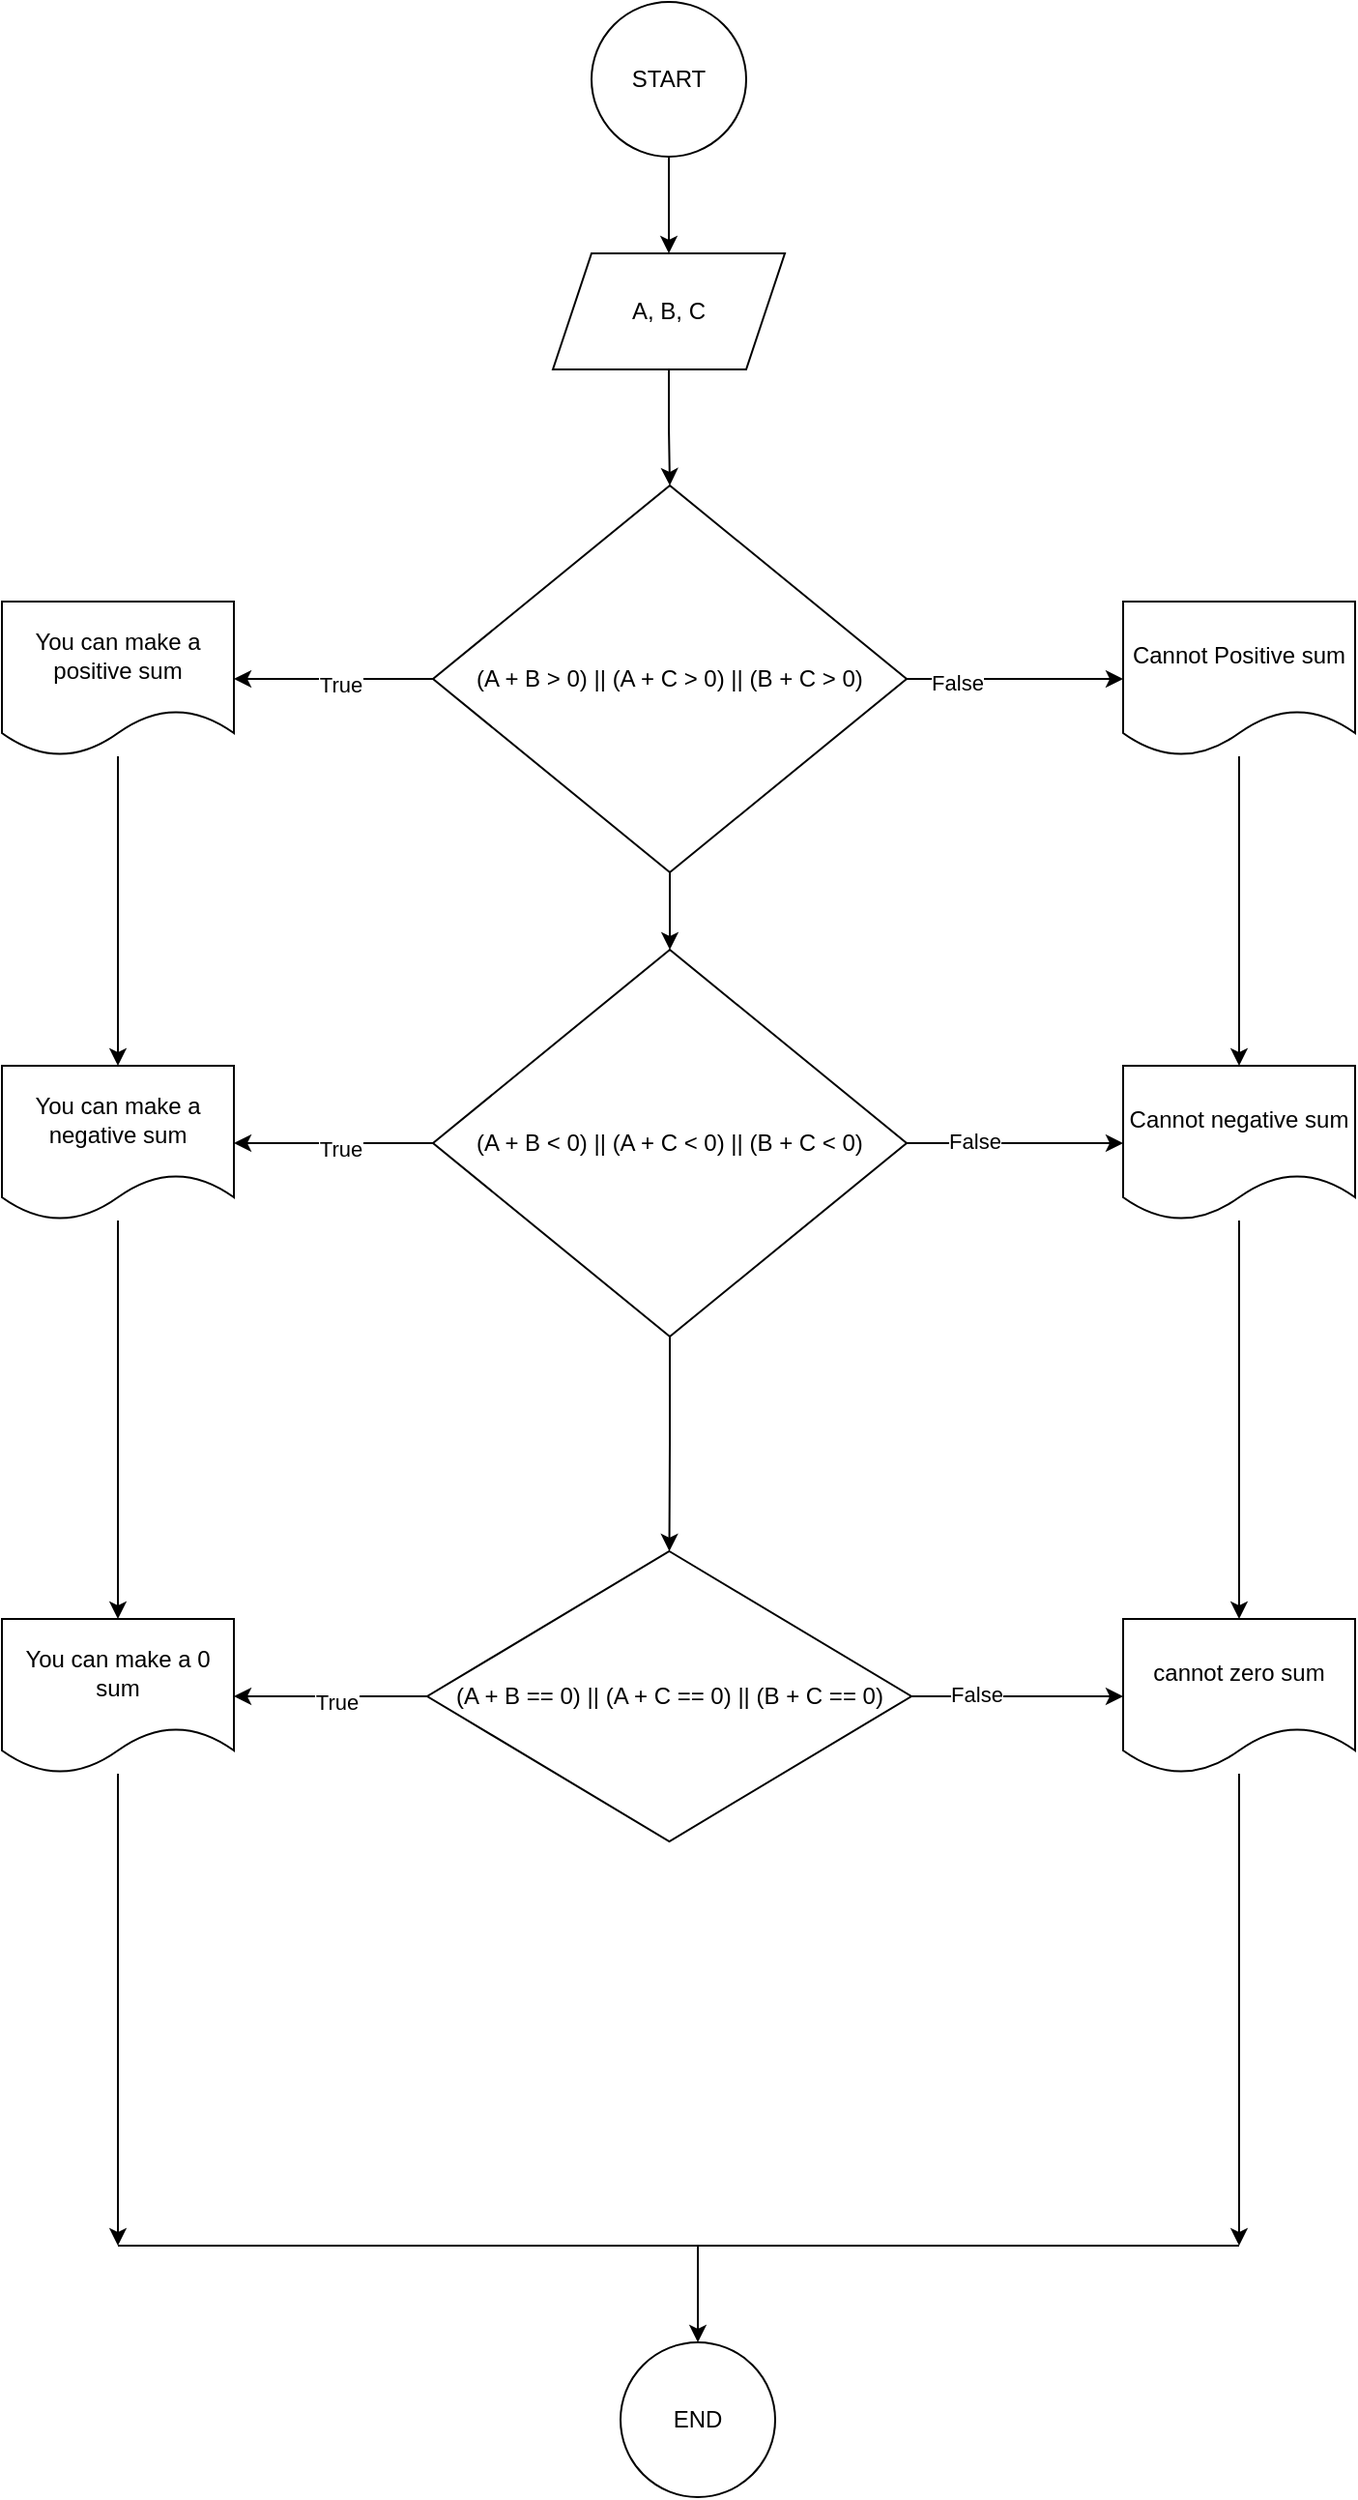 <mxfile version="22.0.8" type="github">
  <diagram name="Page-1" id="dupmiteCSw0VlSraGn7n">
    <mxGraphModel dx="1312" dy="881" grid="1" gridSize="10" guides="1" tooltips="1" connect="1" arrows="1" fold="1" page="1" pageScale="1" pageWidth="850" pageHeight="1100" math="0" shadow="0">
      <root>
        <mxCell id="0" />
        <mxCell id="1" parent="0" />
        <mxCell id="8vLML9S93yB9wI66CGz1-3" style="edgeStyle=orthogonalEdgeStyle;rounded=0;orthogonalLoop=1;jettySize=auto;html=1;" parent="1" source="8vLML9S93yB9wI66CGz1-1" target="8vLML9S93yB9wI66CGz1-2" edge="1">
          <mxGeometry relative="1" as="geometry" />
        </mxCell>
        <mxCell id="8vLML9S93yB9wI66CGz1-1" value="START" style="ellipse;whiteSpace=wrap;html=1;aspect=fixed;" parent="1" vertex="1">
          <mxGeometry x="385" width="80" height="80" as="geometry" />
        </mxCell>
        <mxCell id="8vLML9S93yB9wI66CGz1-5" value="" style="edgeStyle=orthogonalEdgeStyle;rounded=0;orthogonalLoop=1;jettySize=auto;html=1;" parent="1" source="8vLML9S93yB9wI66CGz1-2" target="2UiPsvEgunHZx74SgMW9-3" edge="1">
          <mxGeometry relative="1" as="geometry">
            <mxPoint x="425" y="250" as="targetPoint" />
          </mxGeometry>
        </mxCell>
        <mxCell id="8vLML9S93yB9wI66CGz1-2" value="A, B, C" style="shape=parallelogram;perimeter=parallelogramPerimeter;whiteSpace=wrap;html=1;fixedSize=1;" parent="1" vertex="1">
          <mxGeometry x="365" y="130" width="120" height="60" as="geometry" />
        </mxCell>
        <mxCell id="2UiPsvEgunHZx74SgMW9-4" style="edgeStyle=orthogonalEdgeStyle;rounded=0;orthogonalLoop=1;jettySize=auto;html=1;" parent="1" source="2UiPsvEgunHZx74SgMW9-3" target="2UiPsvEgunHZx74SgMW9-5" edge="1">
          <mxGeometry relative="1" as="geometry">
            <mxPoint x="160" y="350" as="targetPoint" />
          </mxGeometry>
        </mxCell>
        <mxCell id="2UiPsvEgunHZx74SgMW9-6" value="True" style="edgeLabel;html=1;align=center;verticalAlign=middle;resizable=0;points=[];" parent="2UiPsvEgunHZx74SgMW9-4" vertex="1" connectable="0">
          <mxGeometry x="-0.06" y="3" relative="1" as="geometry">
            <mxPoint as="offset" />
          </mxGeometry>
        </mxCell>
        <mxCell id="2UiPsvEgunHZx74SgMW9-8" value="" style="edgeStyle=orthogonalEdgeStyle;rounded=0;orthogonalLoop=1;jettySize=auto;html=1;exitX=1;exitY=0.5;exitDx=0;exitDy=0;" parent="1" source="2UiPsvEgunHZx74SgMW9-3" target="1UahIKIq9Ut_yr-t-uE0-4" edge="1">
          <mxGeometry relative="1" as="geometry">
            <mxPoint x="730" y="350" as="targetPoint" />
          </mxGeometry>
        </mxCell>
        <mxCell id="2UiPsvEgunHZx74SgMW9-9" value="False" style="edgeLabel;html=1;align=center;verticalAlign=middle;resizable=0;points=[];" parent="2UiPsvEgunHZx74SgMW9-8" vertex="1" connectable="0">
          <mxGeometry x="-0.533" y="-2" relative="1" as="geometry">
            <mxPoint as="offset" />
          </mxGeometry>
        </mxCell>
        <mxCell id="1UahIKIq9Ut_yr-t-uE0-5" style="edgeStyle=orthogonalEdgeStyle;rounded=0;orthogonalLoop=1;jettySize=auto;html=1;entryX=0.5;entryY=0;entryDx=0;entryDy=0;" edge="1" parent="1" source="2UiPsvEgunHZx74SgMW9-3" target="2UiPsvEgunHZx74SgMW9-7">
          <mxGeometry relative="1" as="geometry" />
        </mxCell>
        <mxCell id="2UiPsvEgunHZx74SgMW9-3" value="(A + B &amp;gt; 0) || (A + C &amp;gt; 0) || (B + C &amp;gt; 0)" style="rhombus;whiteSpace=wrap;html=1;" parent="1" vertex="1">
          <mxGeometry x="303" y="250" width="245" height="200" as="geometry" />
        </mxCell>
        <mxCell id="1UahIKIq9Ut_yr-t-uE0-6" style="edgeStyle=orthogonalEdgeStyle;rounded=0;orthogonalLoop=1;jettySize=auto;html=1;entryX=0.5;entryY=0;entryDx=0;entryDy=0;" edge="1" parent="1" source="2UiPsvEgunHZx74SgMW9-5" target="2UiPsvEgunHZx74SgMW9-12">
          <mxGeometry relative="1" as="geometry" />
        </mxCell>
        <mxCell id="2UiPsvEgunHZx74SgMW9-5" value="You can make a positive sum" style="shape=document;whiteSpace=wrap;html=1;boundedLbl=1;" parent="1" vertex="1">
          <mxGeometry x="80" y="310" width="120" height="80" as="geometry" />
        </mxCell>
        <mxCell id="2UiPsvEgunHZx74SgMW9-14" value="" style="edgeStyle=orthogonalEdgeStyle;rounded=0;orthogonalLoop=1;jettySize=auto;html=1;" parent="1" source="2UiPsvEgunHZx74SgMW9-7" target="2UiPsvEgunHZx74SgMW9-13" edge="1">
          <mxGeometry relative="1" as="geometry" />
        </mxCell>
        <mxCell id="2UiPsvEgunHZx74SgMW9-7" value="(A + B &amp;lt; 0) || (A + C &amp;lt; 0) || (B + C &amp;lt; 0)" style="rhombus;whiteSpace=wrap;html=1;" parent="1" vertex="1">
          <mxGeometry x="303" y="490" width="245" height="200" as="geometry" />
        </mxCell>
        <mxCell id="2UiPsvEgunHZx74SgMW9-10" style="edgeStyle=orthogonalEdgeStyle;rounded=0;orthogonalLoop=1;jettySize=auto;html=1;exitX=0;exitY=0.5;exitDx=0;exitDy=0;" parent="1" source="2UiPsvEgunHZx74SgMW9-7" target="2UiPsvEgunHZx74SgMW9-12" edge="1">
          <mxGeometry relative="1" as="geometry">
            <mxPoint x="144" y="590" as="targetPoint" />
            <mxPoint x="287" y="590" as="sourcePoint" />
          </mxGeometry>
        </mxCell>
        <mxCell id="2UiPsvEgunHZx74SgMW9-11" value="True" style="edgeLabel;html=1;align=center;verticalAlign=middle;resizable=0;points=[];" parent="2UiPsvEgunHZx74SgMW9-10" vertex="1" connectable="0">
          <mxGeometry x="-0.06" y="3" relative="1" as="geometry">
            <mxPoint as="offset" />
          </mxGeometry>
        </mxCell>
        <mxCell id="1UahIKIq9Ut_yr-t-uE0-7" style="edgeStyle=orthogonalEdgeStyle;rounded=0;orthogonalLoop=1;jettySize=auto;html=1;entryX=0.5;entryY=0;entryDx=0;entryDy=0;" edge="1" parent="1" source="2UiPsvEgunHZx74SgMW9-12" target="2UiPsvEgunHZx74SgMW9-18">
          <mxGeometry relative="1" as="geometry" />
        </mxCell>
        <mxCell id="2UiPsvEgunHZx74SgMW9-12" value="You can make a negative sum" style="shape=document;whiteSpace=wrap;html=1;boundedLbl=1;" parent="1" vertex="1">
          <mxGeometry x="80" y="550" width="120" height="80" as="geometry" />
        </mxCell>
        <mxCell id="2UiPsvEgunHZx74SgMW9-19" style="edgeStyle=orthogonalEdgeStyle;rounded=0;orthogonalLoop=1;jettySize=auto;html=1;" parent="1" source="2UiPsvEgunHZx74SgMW9-13" target="2UiPsvEgunHZx74SgMW9-20" edge="1">
          <mxGeometry relative="1" as="geometry">
            <mxPoint x="430.5" y="1040" as="targetPoint" />
          </mxGeometry>
        </mxCell>
        <mxCell id="2UiPsvEgunHZx74SgMW9-21" value="False" style="edgeLabel;html=1;align=center;verticalAlign=middle;resizable=0;points=[];" parent="2UiPsvEgunHZx74SgMW9-19" vertex="1" connectable="0">
          <mxGeometry x="-0.387" y="1" relative="1" as="geometry">
            <mxPoint as="offset" />
          </mxGeometry>
        </mxCell>
        <mxCell id="2UiPsvEgunHZx74SgMW9-13" value="(A + B == 0) || (A + C == 0) || (B + C == 0)" style="rhombus;whiteSpace=wrap;html=1;" parent="1" vertex="1">
          <mxGeometry x="300" y="801" width="250.5" height="150" as="geometry" />
        </mxCell>
        <mxCell id="2UiPsvEgunHZx74SgMW9-16" style="edgeStyle=orthogonalEdgeStyle;rounded=0;orthogonalLoop=1;jettySize=auto;html=1;exitX=0;exitY=0.5;exitDx=0;exitDy=0;" parent="1" source="2UiPsvEgunHZx74SgMW9-13" target="2UiPsvEgunHZx74SgMW9-18" edge="1">
          <mxGeometry relative="1" as="geometry">
            <mxPoint x="114" y="876" as="targetPoint" />
            <mxPoint x="278" y="876" as="sourcePoint" />
          </mxGeometry>
        </mxCell>
        <mxCell id="2UiPsvEgunHZx74SgMW9-17" value="True" style="edgeLabel;html=1;align=center;verticalAlign=middle;resizable=0;points=[];" parent="2UiPsvEgunHZx74SgMW9-16" vertex="1" connectable="0">
          <mxGeometry x="-0.06" y="3" relative="1" as="geometry">
            <mxPoint as="offset" />
          </mxGeometry>
        </mxCell>
        <mxCell id="1UahIKIq9Ut_yr-t-uE0-11" style="edgeStyle=orthogonalEdgeStyle;rounded=0;orthogonalLoop=1;jettySize=auto;html=1;" edge="1" parent="1" source="2UiPsvEgunHZx74SgMW9-18">
          <mxGeometry relative="1" as="geometry">
            <mxPoint x="140" y="1160" as="targetPoint" />
          </mxGeometry>
        </mxCell>
        <mxCell id="2UiPsvEgunHZx74SgMW9-18" value="You can make a 0 sum" style="shape=document;whiteSpace=wrap;html=1;boundedLbl=1;" parent="1" vertex="1">
          <mxGeometry x="80" y="836" width="120" height="80" as="geometry" />
        </mxCell>
        <mxCell id="1UahIKIq9Ut_yr-t-uE0-10" style="edgeStyle=orthogonalEdgeStyle;rounded=0;orthogonalLoop=1;jettySize=auto;html=1;" edge="1" parent="1" source="2UiPsvEgunHZx74SgMW9-20">
          <mxGeometry relative="1" as="geometry">
            <mxPoint x="720" y="1160" as="targetPoint" />
          </mxGeometry>
        </mxCell>
        <mxCell id="2UiPsvEgunHZx74SgMW9-20" value="cannot zero sum" style="shape=document;whiteSpace=wrap;html=1;boundedLbl=1;" parent="1" vertex="1">
          <mxGeometry x="660" y="836" width="120" height="80" as="geometry" />
        </mxCell>
        <mxCell id="2UiPsvEgunHZx74SgMW9-29" value="END" style="ellipse;whiteSpace=wrap;html=1;aspect=fixed;" parent="1" vertex="1">
          <mxGeometry x="400" y="1210" width="80" height="80" as="geometry" />
        </mxCell>
        <mxCell id="1UahIKIq9Ut_yr-t-uE0-1" style="edgeStyle=orthogonalEdgeStyle;rounded=0;orthogonalLoop=1;jettySize=auto;html=1;exitX=1;exitY=0.5;exitDx=0;exitDy=0;" edge="1" parent="1" target="1UahIKIq9Ut_yr-t-uE0-3" source="2UiPsvEgunHZx74SgMW9-7">
          <mxGeometry relative="1" as="geometry">
            <mxPoint x="472.5" y="744" as="targetPoint" />
            <mxPoint x="598" y="580" as="sourcePoint" />
          </mxGeometry>
        </mxCell>
        <mxCell id="1UahIKIq9Ut_yr-t-uE0-2" value="False" style="edgeLabel;html=1;align=center;verticalAlign=middle;resizable=0;points=[];" vertex="1" connectable="0" parent="1UahIKIq9Ut_yr-t-uE0-1">
          <mxGeometry x="-0.387" y="1" relative="1" as="geometry">
            <mxPoint as="offset" />
          </mxGeometry>
        </mxCell>
        <mxCell id="1UahIKIq9Ut_yr-t-uE0-9" style="edgeStyle=orthogonalEdgeStyle;rounded=0;orthogonalLoop=1;jettySize=auto;html=1;entryX=0.5;entryY=0;entryDx=0;entryDy=0;" edge="1" parent="1" source="1UahIKIq9Ut_yr-t-uE0-3" target="2UiPsvEgunHZx74SgMW9-20">
          <mxGeometry relative="1" as="geometry" />
        </mxCell>
        <mxCell id="1UahIKIq9Ut_yr-t-uE0-3" value="Cannot negative sum" style="shape=document;whiteSpace=wrap;html=1;boundedLbl=1;" vertex="1" parent="1">
          <mxGeometry x="660" y="550" width="120" height="80" as="geometry" />
        </mxCell>
        <mxCell id="1UahIKIq9Ut_yr-t-uE0-8" style="edgeStyle=orthogonalEdgeStyle;rounded=0;orthogonalLoop=1;jettySize=auto;html=1;entryX=0.5;entryY=0;entryDx=0;entryDy=0;" edge="1" parent="1" source="1UahIKIq9Ut_yr-t-uE0-4" target="1UahIKIq9Ut_yr-t-uE0-3">
          <mxGeometry relative="1" as="geometry" />
        </mxCell>
        <mxCell id="1UahIKIq9Ut_yr-t-uE0-4" value="Cannot Positive sum" style="shape=document;whiteSpace=wrap;html=1;boundedLbl=1;" vertex="1" parent="1">
          <mxGeometry x="660" y="310" width="120" height="80" as="geometry" />
        </mxCell>
        <mxCell id="1UahIKIq9Ut_yr-t-uE0-12" value="" style="endArrow=none;html=1;rounded=0;" edge="1" parent="1">
          <mxGeometry width="50" height="50" relative="1" as="geometry">
            <mxPoint x="140" y="1160" as="sourcePoint" />
            <mxPoint x="720" y="1160" as="targetPoint" />
          </mxGeometry>
        </mxCell>
        <mxCell id="1UahIKIq9Ut_yr-t-uE0-14" value="" style="endArrow=classic;html=1;rounded=0;entryX=0.5;entryY=0;entryDx=0;entryDy=0;" edge="1" parent="1" target="2UiPsvEgunHZx74SgMW9-29">
          <mxGeometry width="50" height="50" relative="1" as="geometry">
            <mxPoint x="440" y="1160" as="sourcePoint" />
            <mxPoint x="490" y="990" as="targetPoint" />
          </mxGeometry>
        </mxCell>
      </root>
    </mxGraphModel>
  </diagram>
</mxfile>
